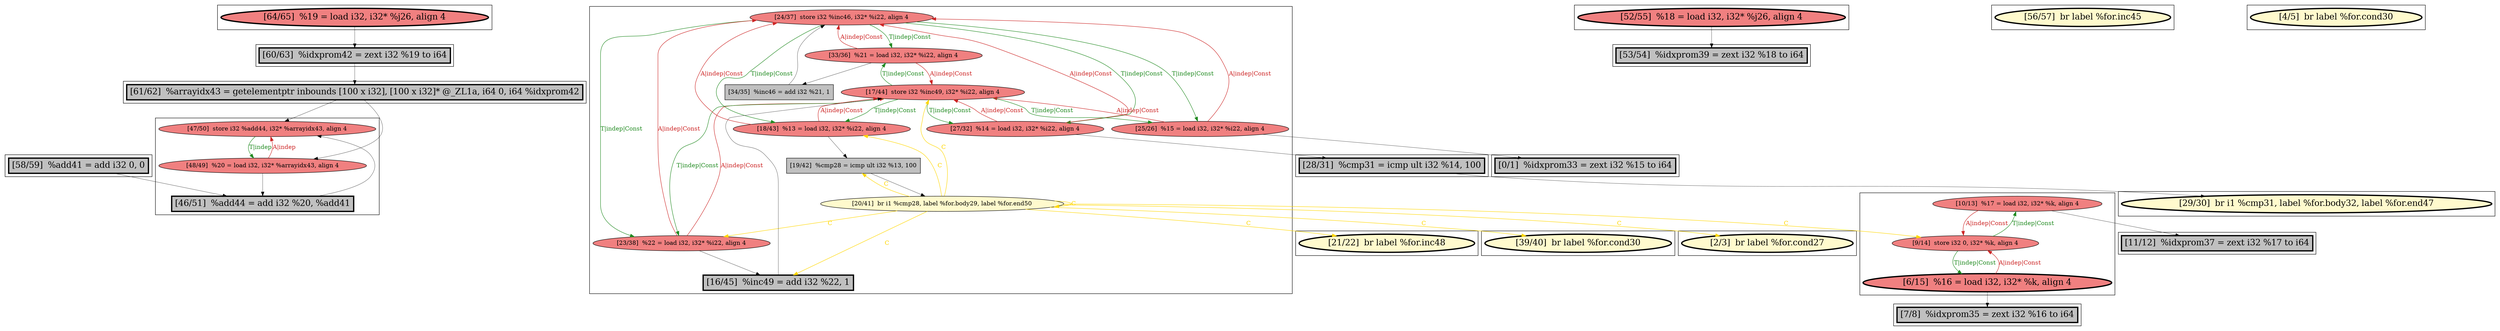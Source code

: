 
digraph G {



node726->node728 [style=solid,color=forestgreen,label="T|indep",penwidth=1.0,fontcolor=forestgreen ]
node728->node726 [style=solid,color=firebrick3,label="A|indep",penwidth=1.0,fontcolor=firebrick3 ]
node734->node738 [style=solid,color=forestgreen,label="T|indep|Const",penwidth=1.0,fontcolor=forestgreen ]
node739->node734 [style=solid,color=firebrick3,label="A|indep|Const",penwidth=1.0,fontcolor=firebrick3 ]
node734->node732 [style=solid,color=forestgreen,label="T|indep|Const",penwidth=1.0,fontcolor=forestgreen ]
node736->node737 [style=solid,color=firebrick3,label="A|indep|Const",penwidth=1.0,fontcolor=firebrick3 ]
node740->node720 [style=solid,color=black,label="",penwidth=0.5,fontcolor=black ]
node721->node743 [style=solid,color=black,label="",penwidth=0.5,fontcolor=black ]
node737->node735 [style=solid,color=forestgreen,label="T|indep|Const",penwidth=1.0,fontcolor=forestgreen ]
node737->node739 [style=solid,color=forestgreen,label="T|indep|Const",penwidth=1.0,fontcolor=forestgreen ]
node728->node727 [style=solid,color=black,label="",penwidth=0.5,fontcolor=black ]
node730->node742 [style=solid,color=gold,label="C",penwidth=1.0,fontcolor=gold ]
node738->node737 [style=solid,color=firebrick3,label="A|indep|Const",penwidth=1.0,fontcolor=firebrick3 ]
node735->node729 [style=solid,color=black,label="",penwidth=0.5,fontcolor=black ]
node739->node745 [style=solid,color=black,label="",penwidth=0.5,fontcolor=black ]
node739->node737 [style=solid,color=firebrick3,label="A|indep|Const",penwidth=1.0,fontcolor=firebrick3 ]
node730->node748 [style=solid,color=gold,label="C",penwidth=1.0,fontcolor=gold ]
node732->node734 [style=solid,color=firebrick3,label="A|indep|Const",penwidth=1.0,fontcolor=firebrick3 ]
node737->node732 [style=solid,color=forestgreen,label="T|indep|Const",penwidth=1.0,fontcolor=forestgreen ]
node741->node742 [style=solid,color=firebrick3,label="A|indep|Const",penwidth=1.0,fontcolor=firebrick3 ]
node732->node737 [style=solid,color=firebrick3,label="A|indep|Const",penwidth=1.0,fontcolor=firebrick3 ]
node735->node734 [style=solid,color=firebrick3,label="A|indep|Const",penwidth=1.0,fontcolor=firebrick3 ]
node735->node737 [style=solid,color=firebrick3,label="A|indep|Const",penwidth=1.0,fontcolor=firebrick3 ]
node730->node744 [style=solid,color=gold,label="C",penwidth=1.0,fontcolor=gold ]
node730->node717 [style=solid,color=gold,label="C",penwidth=1.0,fontcolor=gold ]
node730->node733 [style=solid,color=gold,label="C",penwidth=1.0,fontcolor=gold ]
node734->node735 [style=solid,color=forestgreen,label="T|indep|Const",penwidth=1.0,fontcolor=forestgreen ]
node730->node735 [style=solid,color=gold,label="C",penwidth=1.0,fontcolor=gold ]
node742->node741 [style=solid,color=forestgreen,label="T|indep|Const",penwidth=1.0,fontcolor=forestgreen ]
node745->node746 [style=solid,color=black,label="",penwidth=0.5,fontcolor=black ]
node737->node736 [style=solid,color=forestgreen,label="T|indep|Const",penwidth=1.0,fontcolor=forestgreen ]
node730->node730 [style=solid,color=gold,label="C",penwidth=1.0,fontcolor=gold ]
node722->node728 [style=solid,color=black,label="",penwidth=0.5,fontcolor=black ]
node730->node732 [style=solid,color=gold,label="C",penwidth=1.0,fontcolor=gold ]
node740->node742 [style=solid,color=firebrick3,label="A|indep|Const",penwidth=1.0,fontcolor=firebrick3 ]
node737->node738 [style=solid,color=forestgreen,label="T|indep|Const",penwidth=1.0,fontcolor=forestgreen ]
node731->node734 [style=solid,color=black,label="",penwidth=0.5,fontcolor=black ]
node727->node726 [style=solid,color=black,label="",penwidth=0.5,fontcolor=black ]
node733->node737 [style=solid,color=black,label="",penwidth=0.5,fontcolor=black ]
node729->node730 [style=solid,color=black,label="",penwidth=0.5,fontcolor=black ]
node730->node729 [style=solid,color=gold,label="C",penwidth=1.0,fontcolor=gold ]
node722->node726 [style=solid,color=black,label="",penwidth=0.5,fontcolor=black ]
node736->node734 [style=solid,color=firebrick3,label="A|indep|Const",penwidth=1.0,fontcolor=firebrick3 ]
node738->node734 [style=solid,color=firebrick3,label="A|indep|Const",penwidth=1.0,fontcolor=firebrick3 ]
node741->node723 [style=solid,color=black,label="",penwidth=0.5,fontcolor=black ]
node736->node716 [style=solid,color=black,label="",penwidth=0.5,fontcolor=black ]
node725->node722 [style=solid,color=black,label="",penwidth=0.5,fontcolor=black ]
node738->node731 [style=solid,color=black,label="",penwidth=0.5,fontcolor=black ]
node734->node736 [style=solid,color=forestgreen,label="T|indep|Const",penwidth=1.0,fontcolor=forestgreen ]
node734->node739 [style=solid,color=forestgreen,label="T|indep|Const",penwidth=1.0,fontcolor=forestgreen ]
node724->node725 [style=solid,color=black,label="",penwidth=0.5,fontcolor=black ]
node719->node727 [style=solid,color=black,label="",penwidth=0.5,fontcolor=black ]
node730->node737 [style=solid,color=gold,label="C",penwidth=1.0,fontcolor=gold ]
node742->node740 [style=solid,color=forestgreen,label="T|indep|Const",penwidth=1.0,fontcolor=forestgreen ]
node732->node733 [style=solid,color=black,label="",penwidth=0.5,fontcolor=black ]


subgraph cluster18 {


node748 [penwidth=3.0,fontsize=20,fillcolor=lemonchiffon,label="[21/22]  br label %for.inc48",shape=ellipse,style=filled ]



}

subgraph cluster16 {


node746 [penwidth=3.0,fontsize=20,fillcolor=lemonchiffon,label="[29/30]  br i1 %cmp31, label %for.body32, label %for.end47",shape=ellipse,style=filled ]



}

subgraph cluster17 {


node747 [penwidth=3.0,fontsize=20,fillcolor=lemonchiffon,label="[56/57]  br label %for.inc45",shape=ellipse,style=filled ]



}

subgraph cluster4 {


node720 [penwidth=3.0,fontsize=20,fillcolor=grey,label="[11/12]  %idxprom37 = zext i32 %17 to i64",shape=rectangle,style=filled ]



}

subgraph cluster3 {


node719 [penwidth=3.0,fontsize=20,fillcolor=grey,label="[58/59]  %add41 = add i32 0, 0",shape=rectangle,style=filled ]



}

subgraph cluster2 {


node718 [penwidth=3.0,fontsize=20,fillcolor=lemonchiffon,label="[4/5]  br label %for.cond30",shape=ellipse,style=filled ]



}

subgraph cluster1 {


node717 [penwidth=3.0,fontsize=20,fillcolor=lemonchiffon,label="[2/3]  br label %for.cond27",shape=ellipse,style=filled ]



}

subgraph cluster12 {


node742 [fillcolor=lightcoral,label="[9/14]  store i32 0, i32* %k, align 4",shape=ellipse,style=filled ]
node740 [fillcolor=lightcoral,label="[10/13]  %17 = load i32, i32* %k, align 4",shape=ellipse,style=filled ]
node741 [penwidth=3.0,fontsize=20,fillcolor=lightcoral,label="[6/15]  %16 = load i32, i32* %k, align 4",shape=ellipse,style=filled ]



}

subgraph cluster5 {


node721 [penwidth=3.0,fontsize=20,fillcolor=lightcoral,label="[52/55]  %18 = load i32, i32* %j26, align 4",shape=ellipse,style=filled ]



}

subgraph cluster0 {


node716 [penwidth=3.0,fontsize=20,fillcolor=grey,label="[0/1]  %idxprom33 = zext i32 %15 to i64",shape=rectangle,style=filled ]



}

subgraph cluster6 {


node722 [penwidth=3.0,fontsize=20,fillcolor=grey,label="[61/62]  %arrayidx43 = getelementptr inbounds [100 x i32], [100 x i32]* @_ZL1a, i64 0, i64 %idxprom42",shape=rectangle,style=filled ]



}

subgraph cluster14 {


node744 [penwidth=3.0,fontsize=20,fillcolor=lemonchiffon,label="[39/40]  br label %for.cond30",shape=ellipse,style=filled ]



}

subgraph cluster7 {


node723 [penwidth=3.0,fontsize=20,fillcolor=grey,label="[7/8]  %idxprom35 = zext i32 %16 to i64",shape=rectangle,style=filled ]



}

subgraph cluster8 {


node724 [penwidth=3.0,fontsize=20,fillcolor=lightcoral,label="[64/65]  %19 = load i32, i32* %j26, align 4",shape=ellipse,style=filled ]



}

subgraph cluster9 {


node725 [penwidth=3.0,fontsize=20,fillcolor=grey,label="[60/63]  %idxprom42 = zext i32 %19 to i64",shape=rectangle,style=filled ]



}

subgraph cluster10 {


node728 [fillcolor=lightcoral,label="[48/49]  %20 = load i32, i32* %arrayidx43, align 4",shape=ellipse,style=filled ]
node726 [fillcolor=lightcoral,label="[47/50]  store i32 %add44, i32* %arrayidx43, align 4",shape=ellipse,style=filled ]
node727 [penwidth=3.0,fontsize=20,fillcolor=grey,label="[46/51]  %add44 = add i32 %20, %add41",shape=rectangle,style=filled ]



}

subgraph cluster11 {


node739 [fillcolor=lightcoral,label="[27/32]  %14 = load i32, i32* %i22, align 4",shape=ellipse,style=filled ]
node738 [fillcolor=lightcoral,label="[33/36]  %21 = load i32, i32* %i22, align 4",shape=ellipse,style=filled ]
node737 [fillcolor=lightcoral,label="[17/44]  store i32 %inc49, i32* %i22, align 4",shape=ellipse,style=filled ]
node735 [fillcolor=lightcoral,label="[18/43]  %13 = load i32, i32* %i22, align 4",shape=ellipse,style=filled ]
node730 [fillcolor=lemonchiffon,label="[20/41]  br i1 %cmp28, label %for.body29, label %for.end50",shape=ellipse,style=filled ]
node729 [fillcolor=grey,label="[19/42]  %cmp28 = icmp ult i32 %13, 100",shape=rectangle,style=filled ]
node732 [fillcolor=lightcoral,label="[23/38]  %22 = load i32, i32* %i22, align 4",shape=ellipse,style=filled ]
node731 [fillcolor=grey,label="[34/35]  %inc46 = add i32 %21, 1",shape=rectangle,style=filled ]
node736 [fillcolor=lightcoral,label="[25/26]  %15 = load i32, i32* %i22, align 4",shape=ellipse,style=filled ]
node733 [penwidth=3.0,fontsize=20,fillcolor=grey,label="[16/45]  %inc49 = add i32 %22, 1",shape=rectangle,style=filled ]
node734 [fillcolor=lightcoral,label="[24/37]  store i32 %inc46, i32* %i22, align 4",shape=ellipse,style=filled ]



}

subgraph cluster13 {


node743 [penwidth=3.0,fontsize=20,fillcolor=grey,label="[53/54]  %idxprom39 = zext i32 %18 to i64",shape=rectangle,style=filled ]



}

subgraph cluster15 {


node745 [penwidth=3.0,fontsize=20,fillcolor=grey,label="[28/31]  %cmp31 = icmp ult i32 %14, 100",shape=rectangle,style=filled ]



}

}
